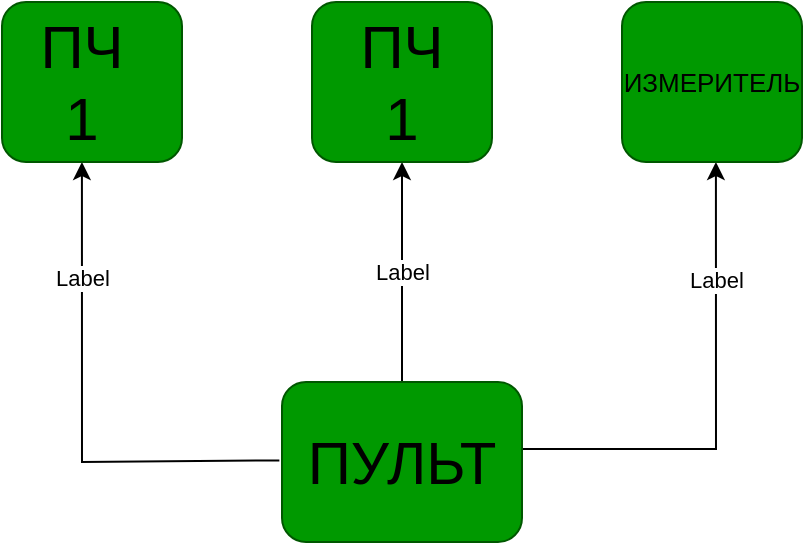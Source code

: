 <mxfile version="21.6.9" type="github">
  <diagram name="Page-1" id="90a13364-a465-7bf4-72fc-28e22215d7a0">
    <mxGraphModel dx="663" dy="443" grid="1" gridSize="10" guides="1" tooltips="1" connect="1" arrows="1" fold="1" page="1" pageScale="1.5" pageWidth="1169" pageHeight="826" background="none" math="0" shadow="0">
      <root>
        <mxCell id="0" style=";html=1;" />
        <mxCell id="1" style=";html=1;" parent="0" />
        <mxCell id="qikUW9_T8t67DCS9pocg-5" value="" style="endArrow=classic;html=1;rounded=0;entryX=0.5;entryY=1;entryDx=0;entryDy=0;exitX=0.5;exitY=0;exitDx=0;exitDy=0;" edge="1" parent="1">
          <mxGeometry relative="1" as="geometry">
            <mxPoint x="230" y="220" as="sourcePoint" />
            <mxPoint x="230" y="110" as="targetPoint" />
          </mxGeometry>
        </mxCell>
        <mxCell id="qikUW9_T8t67DCS9pocg-6" value="Label" style="edgeLabel;resizable=0;html=1;align=center;verticalAlign=middle;" connectable="0" vertex="1" parent="qikUW9_T8t67DCS9pocg-5">
          <mxGeometry relative="1" as="geometry" />
        </mxCell>
        <mxCell id="qikUW9_T8t67DCS9pocg-7" value="" style="endArrow=classic;html=1;rounded=0;entryX=0.444;entryY=1;entryDx=0;entryDy=0;entryPerimeter=0;exitX=-0.011;exitY=0.56;exitDx=0;exitDy=0;exitPerimeter=0;" edge="1" parent="1" target="qikUW9_T8t67DCS9pocg-15">
          <mxGeometry relative="1" as="geometry">
            <mxPoint x="168.68" y="259.2" as="sourcePoint" />
            <mxPoint x="71.48" y="113.08" as="targetPoint" />
            <Array as="points">
              <mxPoint x="70" y="260" />
            </Array>
          </mxGeometry>
        </mxCell>
        <mxCell id="qikUW9_T8t67DCS9pocg-8" value="Label" style="edgeLabel;resizable=0;html=1;align=center;verticalAlign=middle;" connectable="0" vertex="1" parent="qikUW9_T8t67DCS9pocg-7">
          <mxGeometry relative="1" as="geometry">
            <mxPoint y="-66" as="offset" />
          </mxGeometry>
        </mxCell>
        <mxCell id="qikUW9_T8t67DCS9pocg-9" value="" style="endArrow=classic;html=1;rounded=0;entryX=0.558;entryY=1.021;entryDx=0;entryDy=0;exitX=1;exitY=0.5;exitDx=0;exitDy=0;entryPerimeter=0;" edge="1" parent="1">
          <mxGeometry relative="1" as="geometry">
            <mxPoint x="290" y="253.53" as="sourcePoint" />
            <mxPoint x="386.96" y="110.0" as="targetPoint" />
            <Array as="points">
              <mxPoint x="387" y="253.53" />
            </Array>
          </mxGeometry>
        </mxCell>
        <mxCell id="qikUW9_T8t67DCS9pocg-10" value="Label" style="edgeLabel;resizable=0;html=1;align=center;verticalAlign=middle;" connectable="0" vertex="1" parent="qikUW9_T8t67DCS9pocg-9">
          <mxGeometry relative="1" as="geometry">
            <mxPoint y="-61" as="offset" />
          </mxGeometry>
        </mxCell>
        <mxCell id="qikUW9_T8t67DCS9pocg-15" value="" style="rounded=1;whiteSpace=wrap;html=1;fillColor=#009900;strokeColor=#005700;fontColor=#ffffff;" vertex="1" parent="1">
          <mxGeometry x="30" y="30" width="90" height="80" as="geometry" />
        </mxCell>
        <mxCell id="qikUW9_T8t67DCS9pocg-16" value="" style="rounded=1;whiteSpace=wrap;html=1;fillColor=#009900;strokeColor=#005700;fontColor=#ffffff;" vertex="1" parent="1">
          <mxGeometry x="185" y="30" width="90" height="80" as="geometry" />
        </mxCell>
        <mxCell id="qikUW9_T8t67DCS9pocg-17" value="" style="rounded=1;whiteSpace=wrap;html=1;fillColor=#009900;strokeColor=#005700;fontColor=#ffffff;" vertex="1" parent="1">
          <mxGeometry x="340" y="30" width="90" height="80" as="geometry" />
        </mxCell>
        <mxCell id="qikUW9_T8t67DCS9pocg-18" value="ПЧ 1" style="text;html=1;strokeColor=none;fillColor=none;align=center;verticalAlign=middle;whiteSpace=wrap;rounded=0;fontSize=30;" vertex="1" parent="1">
          <mxGeometry x="40" y="55" width="60" height="30" as="geometry" />
        </mxCell>
        <mxCell id="qikUW9_T8t67DCS9pocg-19" value="ПЧ 1" style="text;html=1;strokeColor=none;fillColor=none;align=center;verticalAlign=middle;whiteSpace=wrap;rounded=0;fontSize=30;" vertex="1" parent="1">
          <mxGeometry x="200" y="55" width="60" height="30" as="geometry" />
        </mxCell>
        <mxCell id="qikUW9_T8t67DCS9pocg-21" value="" style="rounded=1;whiteSpace=wrap;html=1;fillColor=#009900;strokeColor=#005700;fontColor=#ffffff;" vertex="1" parent="1">
          <mxGeometry x="170" y="220" width="120" height="80" as="geometry" />
        </mxCell>
        <mxCell id="qikUW9_T8t67DCS9pocg-22" value="ПУЛЬТ" style="text;html=1;strokeColor=none;fillColor=none;align=center;verticalAlign=middle;whiteSpace=wrap;rounded=0;fontSize=30;" vertex="1" parent="1">
          <mxGeometry x="200" y="245" width="60" height="30" as="geometry" />
        </mxCell>
        <mxCell id="qikUW9_T8t67DCS9pocg-23" value="ИЗМЕРИТЕЛЬ" style="text;html=1;strokeColor=none;fillColor=none;align=center;verticalAlign=middle;whiteSpace=wrap;rounded=0;fontSize=13;" vertex="1" parent="1">
          <mxGeometry x="355" y="55" width="60" height="30" as="geometry" />
        </mxCell>
      </root>
    </mxGraphModel>
  </diagram>
</mxfile>
